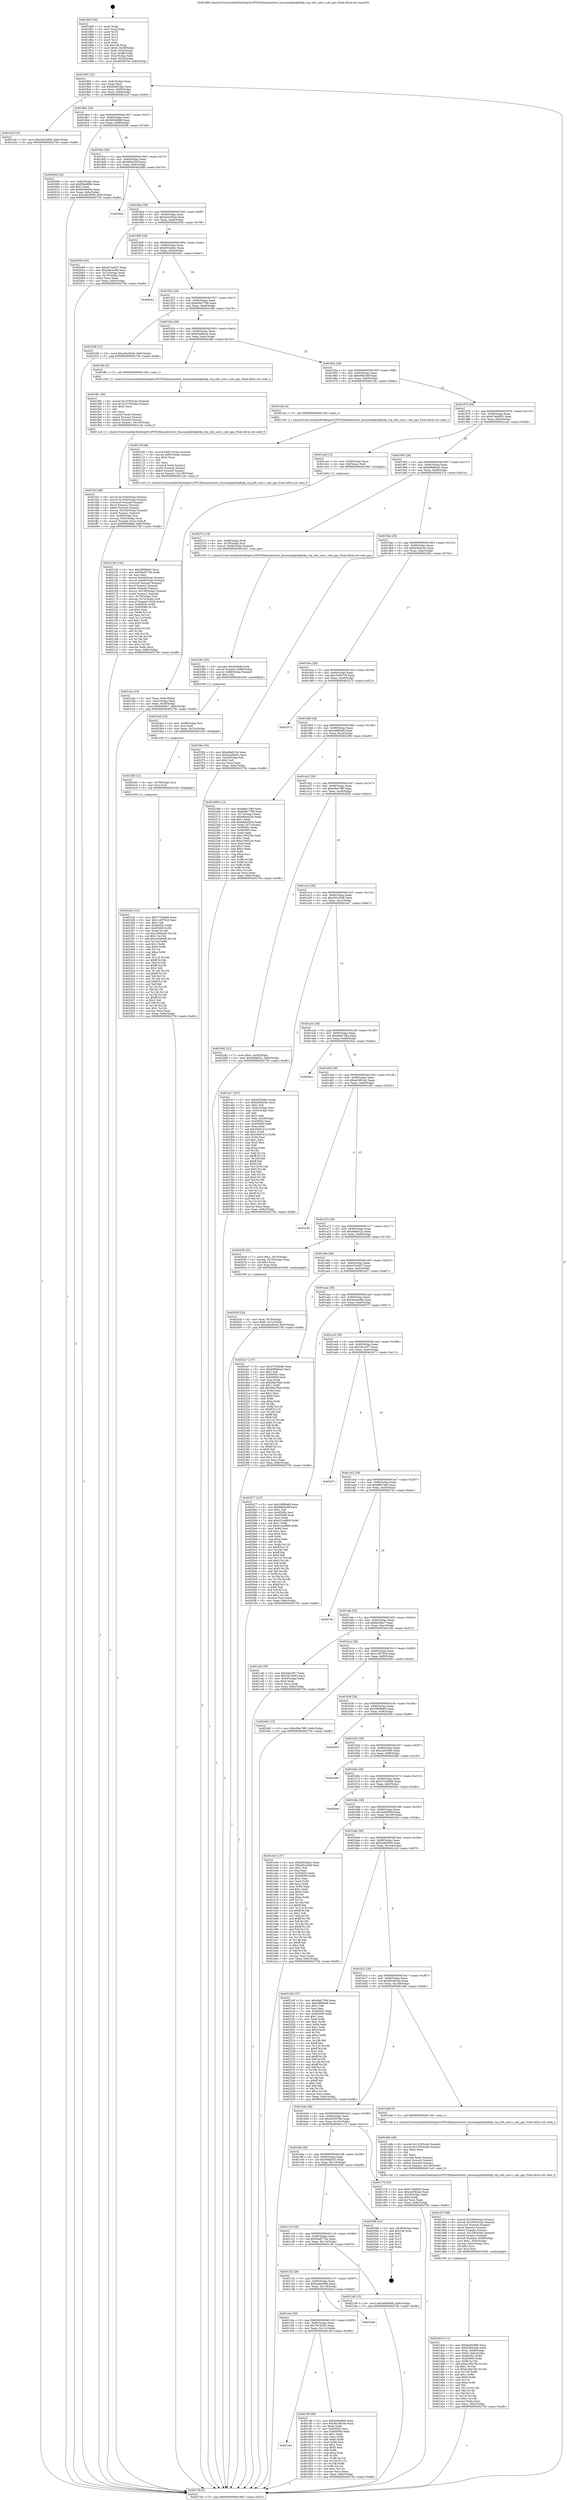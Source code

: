 digraph "0x401860" {
  label = "0x401860 (/mnt/c/Users/mathe/Desktop/tcc/POCII/binaries/extr_linuxsamplesbpfxdp_rxq_info_user.c_calc_pps_Final-ollvm.out::main(0))"
  labelloc = "t"
  node[shape=record]

  Entry [label="",width=0.3,height=0.3,shape=circle,fillcolor=black,style=filled]
  "0x401892" [label="{
     0x401892 [32]\l
     | [instrs]\l
     &nbsp;&nbsp;0x401892 \<+6\>: mov -0x8c(%rbp),%eax\l
     &nbsp;&nbsp;0x401898 \<+2\>: mov %eax,%ecx\l
     &nbsp;&nbsp;0x40189a \<+6\>: sub $0x83d0c3de,%ecx\l
     &nbsp;&nbsp;0x4018a0 \<+6\>: mov %eax,-0x90(%rbp)\l
     &nbsp;&nbsp;0x4018a6 \<+6\>: mov %ecx,-0x94(%rbp)\l
     &nbsp;&nbsp;0x4018ac \<+6\>: je 0000000000401e2f \<main+0x5cf\>\l
  }"]
  "0x401e2f" [label="{
     0x401e2f [15]\l
     | [instrs]\l
     &nbsp;&nbsp;0x401e2f \<+10\>: movl $0x3a63095f,-0x8c(%rbp)\l
     &nbsp;&nbsp;0x401e39 \<+5\>: jmp 000000000040275b \<main+0xefb\>\l
  }"]
  "0x4018b2" [label="{
     0x4018b2 [28]\l
     | [instrs]\l
     &nbsp;&nbsp;0x4018b2 \<+5\>: jmp 00000000004018b7 \<main+0x57\>\l
     &nbsp;&nbsp;0x4018b7 \<+6\>: mov -0x90(%rbp),%eax\l
     &nbsp;&nbsp;0x4018bd \<+5\>: sub $0x965b9fd9,%eax\l
     &nbsp;&nbsp;0x4018c2 \<+6\>: mov %eax,-0x98(%rbp)\l
     &nbsp;&nbsp;0x4018c8 \<+6\>: je 0000000000402006 \<main+0x7a6\>\l
  }"]
  Exit [label="",width=0.3,height=0.3,shape=circle,fillcolor=black,style=filled,peripheries=2]
  "0x402006" [label="{
     0x402006 [34]\l
     | [instrs]\l
     &nbsp;&nbsp;0x402006 \<+3\>: mov -0x6c(%rbp),%eax\l
     &nbsp;&nbsp;0x402009 \<+5\>: sub $0xf20e909e,%eax\l
     &nbsp;&nbsp;0x40200e \<+3\>: add $0x1,%eax\l
     &nbsp;&nbsp;0x402011 \<+5\>: add $0xf20e909e,%eax\l
     &nbsp;&nbsp;0x402016 \<+3\>: mov %eax,-0x6c(%rbp)\l
     &nbsp;&nbsp;0x402019 \<+10\>: movl $0x3a63095f,-0x8c(%rbp)\l
     &nbsp;&nbsp;0x402023 \<+5\>: jmp 000000000040275b \<main+0xefb\>\l
  }"]
  "0x4018ce" [label="{
     0x4018ce [28]\l
     | [instrs]\l
     &nbsp;&nbsp;0x4018ce \<+5\>: jmp 00000000004018d3 \<main+0x73\>\l
     &nbsp;&nbsp;0x4018d3 \<+6\>: mov -0x90(%rbp),%eax\l
     &nbsp;&nbsp;0x4018d9 \<+5\>: sub $0x982e53cf,%eax\l
     &nbsp;&nbsp;0x4018de \<+6\>: mov %eax,-0x9c(%rbp)\l
     &nbsp;&nbsp;0x4018e4 \<+6\>: je 00000000004024db \<main+0xc7b\>\l
  }"]
  "0x4023cb" [label="{
     0x4023cb [151]\l
     | [instrs]\l
     &nbsp;&nbsp;0x4023cb \<+5\>: mov $0x373349d8,%eax\l
     &nbsp;&nbsp;0x4023d0 \<+5\>: mov $0x1c40792d,%ecx\l
     &nbsp;&nbsp;0x4023d5 \<+2\>: mov $0x1,%dl\l
     &nbsp;&nbsp;0x4023d7 \<+8\>: mov 0x40505c,%r8d\l
     &nbsp;&nbsp;0x4023df \<+8\>: mov 0x405060,%r9d\l
     &nbsp;&nbsp;0x4023e7 \<+3\>: mov %r8d,%r10d\l
     &nbsp;&nbsp;0x4023ea \<+7\>: sub $0xc500bef5,%r10d\l
     &nbsp;&nbsp;0x4023f1 \<+4\>: sub $0x1,%r10d\l
     &nbsp;&nbsp;0x4023f5 \<+7\>: add $0xc500bef5,%r10d\l
     &nbsp;&nbsp;0x4023fc \<+4\>: imul %r10d,%r8d\l
     &nbsp;&nbsp;0x402400 \<+4\>: and $0x1,%r8d\l
     &nbsp;&nbsp;0x402404 \<+4\>: cmp $0x0,%r8d\l
     &nbsp;&nbsp;0x402408 \<+4\>: sete %r11b\l
     &nbsp;&nbsp;0x40240c \<+4\>: cmp $0xa,%r9d\l
     &nbsp;&nbsp;0x402410 \<+3\>: setl %bl\l
     &nbsp;&nbsp;0x402413 \<+3\>: mov %r11b,%r14b\l
     &nbsp;&nbsp;0x402416 \<+4\>: xor $0xff,%r14b\l
     &nbsp;&nbsp;0x40241a \<+3\>: mov %bl,%r15b\l
     &nbsp;&nbsp;0x40241d \<+4\>: xor $0xff,%r15b\l
     &nbsp;&nbsp;0x402421 \<+3\>: xor $0x1,%dl\l
     &nbsp;&nbsp;0x402424 \<+3\>: mov %r14b,%r12b\l
     &nbsp;&nbsp;0x402427 \<+4\>: and $0xff,%r12b\l
     &nbsp;&nbsp;0x40242b \<+3\>: and %dl,%r11b\l
     &nbsp;&nbsp;0x40242e \<+3\>: mov %r15b,%r13b\l
     &nbsp;&nbsp;0x402431 \<+4\>: and $0xff,%r13b\l
     &nbsp;&nbsp;0x402435 \<+2\>: and %dl,%bl\l
     &nbsp;&nbsp;0x402437 \<+3\>: or %r11b,%r12b\l
     &nbsp;&nbsp;0x40243a \<+3\>: or %bl,%r13b\l
     &nbsp;&nbsp;0x40243d \<+3\>: xor %r13b,%r12b\l
     &nbsp;&nbsp;0x402440 \<+3\>: or %r15b,%r14b\l
     &nbsp;&nbsp;0x402443 \<+4\>: xor $0xff,%r14b\l
     &nbsp;&nbsp;0x402447 \<+3\>: or $0x1,%dl\l
     &nbsp;&nbsp;0x40244a \<+3\>: and %dl,%r14b\l
     &nbsp;&nbsp;0x40244d \<+3\>: or %r14b,%r12b\l
     &nbsp;&nbsp;0x402450 \<+4\>: test $0x1,%r12b\l
     &nbsp;&nbsp;0x402454 \<+3\>: cmovne %ecx,%eax\l
     &nbsp;&nbsp;0x402457 \<+6\>: mov %eax,-0x8c(%rbp)\l
     &nbsp;&nbsp;0x40245d \<+5\>: jmp 000000000040275b \<main+0xefb\>\l
  }"]
  "0x4024db" [label="{
     0x4024db\l
  }", style=dashed]
  "0x4018ea" [label="{
     0x4018ea [28]\l
     | [instrs]\l
     &nbsp;&nbsp;0x4018ea \<+5\>: jmp 00000000004018ef \<main+0x8f\>\l
     &nbsp;&nbsp;0x4018ef \<+6\>: mov -0x90(%rbp),%eax\l
     &nbsp;&nbsp;0x4018f5 \<+5\>: sub $0xab5c604d,%eax\l
     &nbsp;&nbsp;0x4018fa \<+6\>: mov %eax,-0xa0(%rbp)\l
     &nbsp;&nbsp;0x401900 \<+6\>: je 0000000000402059 \<main+0x7f9\>\l
  }"]
  "0x4023bf" [label="{
     0x4023bf [12]\l
     | [instrs]\l
     &nbsp;&nbsp;0x4023bf \<+4\>: mov -0x78(%rbp),%rsi\l
     &nbsp;&nbsp;0x4023c3 \<+3\>: mov %rsi,%rdi\l
     &nbsp;&nbsp;0x4023c6 \<+5\>: call 0000000000401030 \<free@plt\>\l
     | [calls]\l
     &nbsp;&nbsp;0x401030 \{1\} (unknown)\l
  }"]
  "0x402059" [label="{
     0x402059 [30]\l
     | [instrs]\l
     &nbsp;&nbsp;0x402059 \<+5\>: mov $0xed7ee627,%eax\l
     &nbsp;&nbsp;0x40205e \<+5\>: mov $0xeebc4c8b,%ecx\l
     &nbsp;&nbsp;0x402063 \<+3\>: mov -0x7c(%rbp),%edx\l
     &nbsp;&nbsp;0x402066 \<+3\>: cmp -0x70(%rbp),%edx\l
     &nbsp;&nbsp;0x402069 \<+3\>: cmovl %ecx,%eax\l
     &nbsp;&nbsp;0x40206c \<+6\>: mov %eax,-0x8c(%rbp)\l
     &nbsp;&nbsp;0x402072 \<+5\>: jmp 000000000040275b \<main+0xefb\>\l
  }"]
  "0x401906" [label="{
     0x401906 [28]\l
     | [instrs]\l
     &nbsp;&nbsp;0x401906 \<+5\>: jmp 000000000040190b \<main+0xab\>\l
     &nbsp;&nbsp;0x40190b \<+6\>: mov -0x90(%rbp),%eax\l
     &nbsp;&nbsp;0x401911 \<+5\>: sub $0xb053a8cc,%eax\l
     &nbsp;&nbsp;0x401916 \<+6\>: mov %eax,-0xa4(%rbp)\l
     &nbsp;&nbsp;0x40191c \<+6\>: je 0000000000402641 \<main+0xde1\>\l
  }"]
  "0x4023ad" [label="{
     0x4023ad [18]\l
     | [instrs]\l
     &nbsp;&nbsp;0x4023ad \<+4\>: mov -0x68(%rbp),%rsi\l
     &nbsp;&nbsp;0x4023b1 \<+3\>: mov %rsi,%rdi\l
     &nbsp;&nbsp;0x4023b4 \<+6\>: mov %eax,-0x13c(%rbp)\l
     &nbsp;&nbsp;0x4023ba \<+5\>: call 0000000000401030 \<free@plt\>\l
     | [calls]\l
     &nbsp;&nbsp;0x401030 \{1\} (unknown)\l
  }"]
  "0x402641" [label="{
     0x402641\l
  }", style=dashed]
  "0x401922" [label="{
     0x401922 [28]\l
     | [instrs]\l
     &nbsp;&nbsp;0x401922 \<+5\>: jmp 0000000000401927 \<main+0xc7\>\l
     &nbsp;&nbsp;0x401927 \<+6\>: mov -0x90(%rbp),%eax\l
     &nbsp;&nbsp;0x40192d \<+5\>: sub $0xb09e7789,%eax\l
     &nbsp;&nbsp;0x401932 \<+6\>: mov %eax,-0xa8(%rbp)\l
     &nbsp;&nbsp;0x401938 \<+6\>: je 00000000004022d8 \<main+0xa78\>\l
  }"]
  "0x40238c" [label="{
     0x40238c [33]\l
     | [instrs]\l
     &nbsp;&nbsp;0x40238c \<+10\>: movabs $0x4030d6,%rdi\l
     &nbsp;&nbsp;0x402396 \<+8\>: movsd %xmm0,-0x88(%rbp)\l
     &nbsp;&nbsp;0x40239e \<+8\>: movsd -0x88(%rbp),%xmm0\l
     &nbsp;&nbsp;0x4023a6 \<+2\>: mov $0x1,%al\l
     &nbsp;&nbsp;0x4023a8 \<+5\>: call 0000000000401040 \<printf@plt\>\l
     | [calls]\l
     &nbsp;&nbsp;0x401040 \{1\} (unknown)\l
  }"]
  "0x4022d8" [label="{
     0x4022d8 [15]\l
     | [instrs]\l
     &nbsp;&nbsp;0x4022d8 \<+10\>: movl $0xab5c604d,-0x8c(%rbp)\l
     &nbsp;&nbsp;0x4022e2 \<+5\>: jmp 000000000040275b \<main+0xefb\>\l
  }"]
  "0x40193e" [label="{
     0x40193e [28]\l
     | [instrs]\l
     &nbsp;&nbsp;0x40193e \<+5\>: jmp 0000000000401943 \<main+0xe3\>\l
     &nbsp;&nbsp;0x401943 \<+6\>: mov -0x90(%rbp),%eax\l
     &nbsp;&nbsp;0x401949 \<+5\>: sub $0xb5a86a2e,%eax\l
     &nbsp;&nbsp;0x40194e \<+6\>: mov %eax,-0xac(%rbp)\l
     &nbsp;&nbsp;0x401954 \<+6\>: je 0000000000401f8c \<main+0x72c\>\l
  }"]
  "0x402140" [label="{
     0x402140 [144]\l
     | [instrs]\l
     &nbsp;&nbsp;0x402140 \<+5\>: mov $0x2888fe60,%ecx\l
     &nbsp;&nbsp;0x402145 \<+5\>: mov $0x5ba9770a,%edx\l
     &nbsp;&nbsp;0x40214a \<+2\>: xor %esi,%esi\l
     &nbsp;&nbsp;0x40214c \<+8\>: movsd 0xeb4(%rip),%xmm1\l
     &nbsp;&nbsp;0x402154 \<+8\>: movsd 0xeb4(%rip),%xmm2\l
     &nbsp;&nbsp;0x40215c \<+4\>: cvtss2sd %xmm0,%xmm0\l
     &nbsp;&nbsp;0x402160 \<+4\>: divsd %xmm2,%xmm0\l
     &nbsp;&nbsp;0x402164 \<+4\>: addsd %xmm0,%xmm1\l
     &nbsp;&nbsp;0x402168 \<+8\>: movsd -0x138(%rbp),%xmm0\l
     &nbsp;&nbsp;0x402170 \<+4\>: mulsd %xmm1,%xmm0\l
     &nbsp;&nbsp;0x402174 \<+4\>: mov -0x78(%rbp),%rdi\l
     &nbsp;&nbsp;0x402178 \<+4\>: movslq -0x7c(%rbp),%r8\l
     &nbsp;&nbsp;0x40217c \<+6\>: movsd %xmm0,(%rdi,%r8,8)\l
     &nbsp;&nbsp;0x402182 \<+8\>: mov 0x40505c,%r9d\l
     &nbsp;&nbsp;0x40218a \<+8\>: mov 0x405060,%r10d\l
     &nbsp;&nbsp;0x402192 \<+3\>: sub $0x1,%esi\l
     &nbsp;&nbsp;0x402195 \<+3\>: mov %r9d,%r11d\l
     &nbsp;&nbsp;0x402198 \<+3\>: add %esi,%r11d\l
     &nbsp;&nbsp;0x40219b \<+4\>: imul %r11d,%r9d\l
     &nbsp;&nbsp;0x40219f \<+4\>: and $0x1,%r9d\l
     &nbsp;&nbsp;0x4021a3 \<+4\>: cmp $0x0,%r9d\l
     &nbsp;&nbsp;0x4021a7 \<+3\>: sete %bl\l
     &nbsp;&nbsp;0x4021aa \<+4\>: cmp $0xa,%r10d\l
     &nbsp;&nbsp;0x4021ae \<+4\>: setl %r14b\l
     &nbsp;&nbsp;0x4021b2 \<+3\>: mov %bl,%r15b\l
     &nbsp;&nbsp;0x4021b5 \<+3\>: and %r14b,%r15b\l
     &nbsp;&nbsp;0x4021b8 \<+3\>: xor %r14b,%bl\l
     &nbsp;&nbsp;0x4021bb \<+3\>: or %bl,%r15b\l
     &nbsp;&nbsp;0x4021be \<+4\>: test $0x1,%r15b\l
     &nbsp;&nbsp;0x4021c2 \<+3\>: cmovne %edx,%ecx\l
     &nbsp;&nbsp;0x4021c5 \<+6\>: mov %ecx,-0x8c(%rbp)\l
     &nbsp;&nbsp;0x4021cb \<+5\>: jmp 000000000040275b \<main+0xefb\>\l
  }"]
  "0x401f8c" [label="{
     0x401f8c [5]\l
     | [instrs]\l
     &nbsp;&nbsp;0x401f8c \<+5\>: call 0000000000401160 \<next_i\>\l
     | [calls]\l
     &nbsp;&nbsp;0x401160 \{1\} (/mnt/c/Users/mathe/Desktop/tcc/POCII/binaries/extr_linuxsamplesbpfxdp_rxq_info_user.c_calc_pps_Final-ollvm.out::next_i)\l
  }"]
  "0x40195a" [label="{
     0x40195a [28]\l
     | [instrs]\l
     &nbsp;&nbsp;0x40195a \<+5\>: jmp 000000000040195f \<main+0xff\>\l
     &nbsp;&nbsp;0x40195f \<+6\>: mov -0x90(%rbp),%eax\l
     &nbsp;&nbsp;0x401965 \<+5\>: sub $0xb6fb3c8f,%eax\l
     &nbsp;&nbsp;0x40196a \<+6\>: mov %eax,-0xb0(%rbp)\l
     &nbsp;&nbsp;0x401970 \<+6\>: je 000000000040210a \<main+0x8aa\>\l
  }"]
  "0x40210f" [label="{
     0x40210f [49]\l
     | [instrs]\l
     &nbsp;&nbsp;0x40210f \<+8\>: movsd 0xf01(%rip),%xmm0\l
     &nbsp;&nbsp;0x402117 \<+8\>: movsd 0xf01(%rip),%xmm1\l
     &nbsp;&nbsp;0x40211f \<+5\>: mov $0x2,%ecx\l
     &nbsp;&nbsp;0x402124 \<+1\>: cltd\l
     &nbsp;&nbsp;0x402125 \<+2\>: idiv %ecx\l
     &nbsp;&nbsp;0x402127 \<+4\>: cvtsi2sd %edx,%xmm2\l
     &nbsp;&nbsp;0x40212b \<+4\>: mulsd %xmm2,%xmm1\l
     &nbsp;&nbsp;0x40212f \<+4\>: addsd %xmm0,%xmm1\l
     &nbsp;&nbsp;0x402133 \<+8\>: movsd %xmm1,-0x138(%rbp)\l
     &nbsp;&nbsp;0x40213b \<+5\>: call 00000000004011a0 \<next_f\>\l
     | [calls]\l
     &nbsp;&nbsp;0x4011a0 \{1\} (/mnt/c/Users/mathe/Desktop/tcc/POCII/binaries/extr_linuxsamplesbpfxdp_rxq_info_user.c_calc_pps_Final-ollvm.out::next_f)\l
  }"]
  "0x40210a" [label="{
     0x40210a [5]\l
     | [instrs]\l
     &nbsp;&nbsp;0x40210a \<+5\>: call 0000000000401160 \<next_i\>\l
     | [calls]\l
     &nbsp;&nbsp;0x401160 \{1\} (/mnt/c/Users/mathe/Desktop/tcc/POCII/binaries/extr_linuxsamplesbpfxdp_rxq_info_user.c_calc_pps_Final-ollvm.out::next_i)\l
  }"]
  "0x401976" [label="{
     0x401976 [28]\l
     | [instrs]\l
     &nbsp;&nbsp;0x401976 \<+5\>: jmp 000000000040197b \<main+0x11b\>\l
     &nbsp;&nbsp;0x40197b \<+6\>: mov -0x90(%rbp),%eax\l
     &nbsp;&nbsp;0x401981 \<+5\>: sub $0xb74dd003,%eax\l
     &nbsp;&nbsp;0x401986 \<+6\>: mov %eax,-0xb4(%rbp)\l
     &nbsp;&nbsp;0x40198c \<+6\>: je 0000000000401cad \<main+0x44d\>\l
  }"]
  "0x40203f" [label="{
     0x40203f [26]\l
     | [instrs]\l
     &nbsp;&nbsp;0x40203f \<+4\>: mov %rax,-0x78(%rbp)\l
     &nbsp;&nbsp;0x402043 \<+7\>: movl $0x0,-0x7c(%rbp)\l
     &nbsp;&nbsp;0x40204a \<+10\>: movl $0xab5c604d,-0x8c(%rbp)\l
     &nbsp;&nbsp;0x402054 \<+5\>: jmp 000000000040275b \<main+0xefb\>\l
  }"]
  "0x401cad" [label="{
     0x401cad [13]\l
     | [instrs]\l
     &nbsp;&nbsp;0x401cad \<+4\>: mov -0x48(%rbp),%rax\l
     &nbsp;&nbsp;0x401cb1 \<+4\>: mov 0x8(%rax),%rdi\l
     &nbsp;&nbsp;0x401cb5 \<+5\>: call 0000000000401060 \<atoi@plt\>\l
     | [calls]\l
     &nbsp;&nbsp;0x401060 \{1\} (unknown)\l
  }"]
  "0x401992" [label="{
     0x401992 [28]\l
     | [instrs]\l
     &nbsp;&nbsp;0x401992 \<+5\>: jmp 0000000000401997 \<main+0x137\>\l
     &nbsp;&nbsp;0x401997 \<+6\>: mov -0x90(%rbp),%eax\l
     &nbsp;&nbsp;0x40199d \<+5\>: sub $0xb90b8ca2,%eax\l
     &nbsp;&nbsp;0x4019a2 \<+6\>: mov %eax,-0xb8(%rbp)\l
     &nbsp;&nbsp;0x4019a8 \<+6\>: je 000000000040237a \<main+0xb1a\>\l
  }"]
  "0x401fc2" [label="{
     0x401fc2 [68]\l
     | [instrs]\l
     &nbsp;&nbsp;0x401fc2 \<+8\>: movsd 0x103e(%rip),%xmm1\l
     &nbsp;&nbsp;0x401fca \<+8\>: movsd 0x103e(%rip),%xmm2\l
     &nbsp;&nbsp;0x401fd2 \<+4\>: cvtss2sd %xmm0,%xmm0\l
     &nbsp;&nbsp;0x401fd6 \<+4\>: divsd %xmm2,%xmm0\l
     &nbsp;&nbsp;0x401fda \<+4\>: addsd %xmm0,%xmm1\l
     &nbsp;&nbsp;0x401fde \<+8\>: movsd -0x130(%rbp),%xmm0\l
     &nbsp;&nbsp;0x401fe6 \<+4\>: mulsd %xmm1,%xmm0\l
     &nbsp;&nbsp;0x401fea \<+4\>: mov -0x68(%rbp),%rsi\l
     &nbsp;&nbsp;0x401fee \<+4\>: movslq -0x6c(%rbp),%rdi\l
     &nbsp;&nbsp;0x401ff2 \<+5\>: movsd %xmm0,(%rsi,%rdi,8)\l
     &nbsp;&nbsp;0x401ff7 \<+10\>: movl $0x965b9fd9,-0x8c(%rbp)\l
     &nbsp;&nbsp;0x402001 \<+5\>: jmp 000000000040275b \<main+0xefb\>\l
  }"]
  "0x40237a" [label="{
     0x40237a [18]\l
     | [instrs]\l
     &nbsp;&nbsp;0x40237a \<+4\>: mov -0x68(%rbp),%rdi\l
     &nbsp;&nbsp;0x40237e \<+4\>: mov -0x78(%rbp),%rsi\l
     &nbsp;&nbsp;0x402382 \<+5\>: movsd -0x58(%rbp),%xmm0\l
     &nbsp;&nbsp;0x402387 \<+5\>: call 00000000004013c0 \<calc_pps\>\l
     | [calls]\l
     &nbsp;&nbsp;0x4013c0 \{1\} (/mnt/c/Users/mathe/Desktop/tcc/POCII/binaries/extr_linuxsamplesbpfxdp_rxq_info_user.c_calc_pps_Final-ollvm.out::calc_pps)\l
  }"]
  "0x4019ae" [label="{
     0x4019ae [28]\l
     | [instrs]\l
     &nbsp;&nbsp;0x4019ae \<+5\>: jmp 00000000004019b3 \<main+0x153\>\l
     &nbsp;&nbsp;0x4019b3 \<+6\>: mov -0x90(%rbp),%eax\l
     &nbsp;&nbsp;0x4019b9 \<+5\>: sub $0xbc9ed16c,%eax\l
     &nbsp;&nbsp;0x4019be \<+6\>: mov %eax,-0xbc(%rbp)\l
     &nbsp;&nbsp;0x4019c4 \<+6\>: je 0000000000401f6e \<main+0x70e\>\l
  }"]
  "0x401f91" [label="{
     0x401f91 [49]\l
     | [instrs]\l
     &nbsp;&nbsp;0x401f91 \<+8\>: movsd 0x107f(%rip),%xmm0\l
     &nbsp;&nbsp;0x401f99 \<+8\>: movsd 0x107f(%rip),%xmm1\l
     &nbsp;&nbsp;0x401fa1 \<+5\>: mov $0x2,%ecx\l
     &nbsp;&nbsp;0x401fa6 \<+1\>: cltd\l
     &nbsp;&nbsp;0x401fa7 \<+2\>: idiv %ecx\l
     &nbsp;&nbsp;0x401fa9 \<+4\>: cvtsi2sd %edx,%xmm2\l
     &nbsp;&nbsp;0x401fad \<+4\>: mulsd %xmm2,%xmm1\l
     &nbsp;&nbsp;0x401fb1 \<+4\>: addsd %xmm0,%xmm1\l
     &nbsp;&nbsp;0x401fb5 \<+8\>: movsd %xmm1,-0x130(%rbp)\l
     &nbsp;&nbsp;0x401fbd \<+5\>: call 00000000004011a0 \<next_f\>\l
     | [calls]\l
     &nbsp;&nbsp;0x4011a0 \{1\} (/mnt/c/Users/mathe/Desktop/tcc/POCII/binaries/extr_linuxsamplesbpfxdp_rxq_info_user.c_calc_pps_Final-ollvm.out::next_f)\l
  }"]
  "0x401f6e" [label="{
     0x401f6e [30]\l
     | [instrs]\l
     &nbsp;&nbsp;0x401f6e \<+5\>: mov $0xebfa612a,%eax\l
     &nbsp;&nbsp;0x401f73 \<+5\>: mov $0xb5a86a2e,%ecx\l
     &nbsp;&nbsp;0x401f78 \<+3\>: mov -0x29(%rbp),%dl\l
     &nbsp;&nbsp;0x401f7b \<+3\>: test $0x1,%dl\l
     &nbsp;&nbsp;0x401f7e \<+3\>: cmovne %ecx,%eax\l
     &nbsp;&nbsp;0x401f81 \<+6\>: mov %eax,-0x8c(%rbp)\l
     &nbsp;&nbsp;0x401f87 \<+5\>: jmp 000000000040275b \<main+0xefb\>\l
  }"]
  "0x4019ca" [label="{
     0x4019ca [28]\l
     | [instrs]\l
     &nbsp;&nbsp;0x4019ca \<+5\>: jmp 00000000004019cf \<main+0x16f\>\l
     &nbsp;&nbsp;0x4019cf \<+6\>: mov -0x90(%rbp),%eax\l
     &nbsp;&nbsp;0x4019d5 \<+5\>: sub $0xc5e94739,%eax\l
     &nbsp;&nbsp;0x4019da \<+6\>: mov %eax,-0xc0(%rbp)\l
     &nbsp;&nbsp;0x4019e0 \<+6\>: je 0000000000402573 \<main+0xd13\>\l
  }"]
  "0x401dc0" [label="{
     0x401dc0 [111]\l
     | [instrs]\l
     &nbsp;&nbsp;0x401dc0 \<+5\>: mov $0x6ad0e866,%ecx\l
     &nbsp;&nbsp;0x401dc5 \<+5\>: mov $0x83d0c3de,%edx\l
     &nbsp;&nbsp;0x401dca \<+4\>: mov %rax,-0x68(%rbp)\l
     &nbsp;&nbsp;0x401dce \<+7\>: movl $0x0,-0x6c(%rbp)\l
     &nbsp;&nbsp;0x401dd5 \<+8\>: mov 0x40505c,%r8d\l
     &nbsp;&nbsp;0x401ddd \<+8\>: mov 0x405060,%r9d\l
     &nbsp;&nbsp;0x401de5 \<+3\>: mov %r8d,%r10d\l
     &nbsp;&nbsp;0x401de8 \<+7\>: add $0xbc38a70b,%r10d\l
     &nbsp;&nbsp;0x401def \<+4\>: sub $0x1,%r10d\l
     &nbsp;&nbsp;0x401df3 \<+7\>: sub $0xbc38a70b,%r10d\l
     &nbsp;&nbsp;0x401dfa \<+4\>: imul %r10d,%r8d\l
     &nbsp;&nbsp;0x401dfe \<+4\>: and $0x1,%r8d\l
     &nbsp;&nbsp;0x401e02 \<+4\>: cmp $0x0,%r8d\l
     &nbsp;&nbsp;0x401e06 \<+4\>: sete %r11b\l
     &nbsp;&nbsp;0x401e0a \<+4\>: cmp $0xa,%r9d\l
     &nbsp;&nbsp;0x401e0e \<+3\>: setl %bl\l
     &nbsp;&nbsp;0x401e11 \<+3\>: mov %r11b,%r14b\l
     &nbsp;&nbsp;0x401e14 \<+3\>: and %bl,%r14b\l
     &nbsp;&nbsp;0x401e17 \<+3\>: xor %bl,%r11b\l
     &nbsp;&nbsp;0x401e1a \<+3\>: or %r11b,%r14b\l
     &nbsp;&nbsp;0x401e1d \<+4\>: test $0x1,%r14b\l
     &nbsp;&nbsp;0x401e21 \<+3\>: cmovne %edx,%ecx\l
     &nbsp;&nbsp;0x401e24 \<+6\>: mov %ecx,-0x8c(%rbp)\l
     &nbsp;&nbsp;0x401e2a \<+5\>: jmp 000000000040275b \<main+0xefb\>\l
  }"]
  "0x402573" [label="{
     0x402573\l
  }", style=dashed]
  "0x4019e6" [label="{
     0x4019e6 [28]\l
     | [instrs]\l
     &nbsp;&nbsp;0x4019e6 \<+5\>: jmp 00000000004019eb \<main+0x18b\>\l
     &nbsp;&nbsp;0x4019eb \<+6\>: mov -0x90(%rbp),%eax\l
     &nbsp;&nbsp;0x4019f1 \<+5\>: sub $0xc88f94e6,%eax\l
     &nbsp;&nbsp;0x4019f6 \<+6\>: mov %eax,-0xc4(%rbp)\l
     &nbsp;&nbsp;0x4019fc \<+6\>: je 0000000000402268 \<main+0xa08\>\l
  }"]
  "0x401d7c" [label="{
     0x401d7c [68]\l
     | [instrs]\l
     &nbsp;&nbsp;0x401d7c \<+8\>: movsd 0x1284(%rip),%xmm1\l
     &nbsp;&nbsp;0x401d84 \<+8\>: movsd 0x1284(%rip),%xmm2\l
     &nbsp;&nbsp;0x401d8c \<+4\>: cvtss2sd %xmm0,%xmm0\l
     &nbsp;&nbsp;0x401d90 \<+4\>: divsd %xmm2,%xmm0\l
     &nbsp;&nbsp;0x401d94 \<+4\>: addsd %xmm0,%xmm1\l
     &nbsp;&nbsp;0x401d98 \<+8\>: movsd -0x128(%rbp),%xmm0\l
     &nbsp;&nbsp;0x401da0 \<+4\>: mulsd %xmm1,%xmm0\l
     &nbsp;&nbsp;0x401da4 \<+5\>: movsd %xmm0,-0x58(%rbp)\l
     &nbsp;&nbsp;0x401da9 \<+7\>: movl $0x1,-0x5c(%rbp)\l
     &nbsp;&nbsp;0x401db0 \<+4\>: movslq -0x5c(%rbp),%rsi\l
     &nbsp;&nbsp;0x401db4 \<+4\>: shl $0x3,%rsi\l
     &nbsp;&nbsp;0x401db8 \<+3\>: mov %rsi,%rdi\l
     &nbsp;&nbsp;0x401dbb \<+5\>: call 0000000000401050 \<malloc@plt\>\l
     | [calls]\l
     &nbsp;&nbsp;0x401050 \{1\} (unknown)\l
  }"]
  "0x402268" [label="{
     0x402268 [112]\l
     | [instrs]\l
     &nbsp;&nbsp;0x402268 \<+5\>: mov $0xdfab739d,%eax\l
     &nbsp;&nbsp;0x40226d \<+5\>: mov $0xb09e7789,%ecx\l
     &nbsp;&nbsp;0x402272 \<+3\>: mov -0x7c(%rbp),%edx\l
     &nbsp;&nbsp;0x402275 \<+6\>: sub $0xb84ed2b4,%edx\l
     &nbsp;&nbsp;0x40227b \<+3\>: add $0x1,%edx\l
     &nbsp;&nbsp;0x40227e \<+6\>: add $0xb84ed2b4,%edx\l
     &nbsp;&nbsp;0x402284 \<+3\>: mov %edx,-0x7c(%rbp)\l
     &nbsp;&nbsp;0x402287 \<+7\>: mov 0x40505c,%edx\l
     &nbsp;&nbsp;0x40228e \<+7\>: mov 0x405060,%esi\l
     &nbsp;&nbsp;0x402295 \<+2\>: mov %edx,%edi\l
     &nbsp;&nbsp;0x402297 \<+6\>: sub $0xc158523e,%edi\l
     &nbsp;&nbsp;0x40229d \<+3\>: sub $0x1,%edi\l
     &nbsp;&nbsp;0x4022a0 \<+6\>: add $0xc158523e,%edi\l
     &nbsp;&nbsp;0x4022a6 \<+3\>: imul %edi,%edx\l
     &nbsp;&nbsp;0x4022a9 \<+3\>: and $0x1,%edx\l
     &nbsp;&nbsp;0x4022ac \<+3\>: cmp $0x0,%edx\l
     &nbsp;&nbsp;0x4022af \<+4\>: sete %r8b\l
     &nbsp;&nbsp;0x4022b3 \<+3\>: cmp $0xa,%esi\l
     &nbsp;&nbsp;0x4022b6 \<+4\>: setl %r9b\l
     &nbsp;&nbsp;0x4022ba \<+3\>: mov %r8b,%r10b\l
     &nbsp;&nbsp;0x4022bd \<+3\>: and %r9b,%r10b\l
     &nbsp;&nbsp;0x4022c0 \<+3\>: xor %r9b,%r8b\l
     &nbsp;&nbsp;0x4022c3 \<+3\>: or %r8b,%r10b\l
     &nbsp;&nbsp;0x4022c6 \<+4\>: test $0x1,%r10b\l
     &nbsp;&nbsp;0x4022ca \<+3\>: cmovne %ecx,%eax\l
     &nbsp;&nbsp;0x4022cd \<+6\>: mov %eax,-0x8c(%rbp)\l
     &nbsp;&nbsp;0x4022d3 \<+5\>: jmp 000000000040275b \<main+0xefb\>\l
  }"]
  "0x401a02" [label="{
     0x401a02 [28]\l
     | [instrs]\l
     &nbsp;&nbsp;0x401a02 \<+5\>: jmp 0000000000401a07 \<main+0x1a7\>\l
     &nbsp;&nbsp;0x401a07 \<+6\>: mov -0x90(%rbp),%eax\l
     &nbsp;&nbsp;0x401a0d \<+5\>: sub $0xc9be79f0,%eax\l
     &nbsp;&nbsp;0x401a12 \<+6\>: mov %eax,-0xc8(%rbp)\l
     &nbsp;&nbsp;0x401a18 \<+6\>: je 0000000000402582 \<main+0xd22\>\l
  }"]
  "0x401d4b" [label="{
     0x401d4b [49]\l
     | [instrs]\l
     &nbsp;&nbsp;0x401d4b \<+8\>: movsd 0x12c5(%rip),%xmm0\l
     &nbsp;&nbsp;0x401d53 \<+8\>: movsd 0x12c5(%rip),%xmm1\l
     &nbsp;&nbsp;0x401d5b \<+5\>: mov $0x2,%ecx\l
     &nbsp;&nbsp;0x401d60 \<+1\>: cltd\l
     &nbsp;&nbsp;0x401d61 \<+2\>: idiv %ecx\l
     &nbsp;&nbsp;0x401d63 \<+4\>: cvtsi2sd %edx,%xmm2\l
     &nbsp;&nbsp;0x401d67 \<+4\>: mulsd %xmm2,%xmm1\l
     &nbsp;&nbsp;0x401d6b \<+4\>: addsd %xmm0,%xmm1\l
     &nbsp;&nbsp;0x401d6f \<+8\>: movsd %xmm1,-0x128(%rbp)\l
     &nbsp;&nbsp;0x401d77 \<+5\>: call 00000000004011a0 \<next_f\>\l
     | [calls]\l
     &nbsp;&nbsp;0x4011a0 \{1\} (/mnt/c/Users/mathe/Desktop/tcc/POCII/binaries/extr_linuxsamplesbpfxdp_rxq_info_user.c_calc_pps_Final-ollvm.out::next_f)\l
  }"]
  "0x402582" [label="{
     0x402582 [22]\l
     | [instrs]\l
     &nbsp;&nbsp;0x402582 \<+7\>: movl $0x0,-0x38(%rbp)\l
     &nbsp;&nbsp;0x402589 \<+10\>: movl $0x56faf331,-0x8c(%rbp)\l
     &nbsp;&nbsp;0x402593 \<+5\>: jmp 000000000040275b \<main+0xefb\>\l
  }"]
  "0x401a1e" [label="{
     0x401a1e [28]\l
     | [instrs]\l
     &nbsp;&nbsp;0x401a1e \<+5\>: jmp 0000000000401a23 \<main+0x1c3\>\l
     &nbsp;&nbsp;0x401a23 \<+6\>: mov -0x90(%rbp),%eax\l
     &nbsp;&nbsp;0x401a29 \<+5\>: sub $0xd3f1e5d8,%eax\l
     &nbsp;&nbsp;0x401a2e \<+6\>: mov %eax,-0xcc(%rbp)\l
     &nbsp;&nbsp;0x401a34 \<+6\>: je 0000000000401ec7 \<main+0x667\>\l
  }"]
  "0x401c6a" [label="{
     0x401c6a\l
  }", style=dashed]
  "0x401ec7" [label="{
     0x401ec7 [167]\l
     | [instrs]\l
     &nbsp;&nbsp;0x401ec7 \<+5\>: mov $0xb053a8cc,%eax\l
     &nbsp;&nbsp;0x401ecc \<+5\>: mov $0xbc9ed16c,%ecx\l
     &nbsp;&nbsp;0x401ed1 \<+2\>: mov $0x1,%dl\l
     &nbsp;&nbsp;0x401ed3 \<+3\>: mov -0x6c(%rbp),%esi\l
     &nbsp;&nbsp;0x401ed6 \<+3\>: cmp -0x5c(%rbp),%esi\l
     &nbsp;&nbsp;0x401ed9 \<+4\>: setl %dil\l
     &nbsp;&nbsp;0x401edd \<+4\>: and $0x1,%dil\l
     &nbsp;&nbsp;0x401ee1 \<+4\>: mov %dil,-0x29(%rbp)\l
     &nbsp;&nbsp;0x401ee5 \<+7\>: mov 0x40505c,%esi\l
     &nbsp;&nbsp;0x401eec \<+8\>: mov 0x405060,%r8d\l
     &nbsp;&nbsp;0x401ef4 \<+3\>: mov %esi,%r9d\l
     &nbsp;&nbsp;0x401ef7 \<+7\>: sub $0x55e91b12,%r9d\l
     &nbsp;&nbsp;0x401efe \<+4\>: sub $0x1,%r9d\l
     &nbsp;&nbsp;0x401f02 \<+7\>: add $0x55e91b12,%r9d\l
     &nbsp;&nbsp;0x401f09 \<+4\>: imul %r9d,%esi\l
     &nbsp;&nbsp;0x401f0d \<+3\>: and $0x1,%esi\l
     &nbsp;&nbsp;0x401f10 \<+3\>: cmp $0x0,%esi\l
     &nbsp;&nbsp;0x401f13 \<+4\>: sete %dil\l
     &nbsp;&nbsp;0x401f17 \<+4\>: cmp $0xa,%r8d\l
     &nbsp;&nbsp;0x401f1b \<+4\>: setl %r10b\l
     &nbsp;&nbsp;0x401f1f \<+3\>: mov %dil,%r11b\l
     &nbsp;&nbsp;0x401f22 \<+4\>: xor $0xff,%r11b\l
     &nbsp;&nbsp;0x401f26 \<+3\>: mov %r10b,%bl\l
     &nbsp;&nbsp;0x401f29 \<+3\>: xor $0xff,%bl\l
     &nbsp;&nbsp;0x401f2c \<+3\>: xor $0x0,%dl\l
     &nbsp;&nbsp;0x401f2f \<+3\>: mov %r11b,%r14b\l
     &nbsp;&nbsp;0x401f32 \<+4\>: and $0x0,%r14b\l
     &nbsp;&nbsp;0x401f36 \<+3\>: and %dl,%dil\l
     &nbsp;&nbsp;0x401f39 \<+3\>: mov %bl,%r15b\l
     &nbsp;&nbsp;0x401f3c \<+4\>: and $0x0,%r15b\l
     &nbsp;&nbsp;0x401f40 \<+3\>: and %dl,%r10b\l
     &nbsp;&nbsp;0x401f43 \<+3\>: or %dil,%r14b\l
     &nbsp;&nbsp;0x401f46 \<+3\>: or %r10b,%r15b\l
     &nbsp;&nbsp;0x401f49 \<+3\>: xor %r15b,%r14b\l
     &nbsp;&nbsp;0x401f4c \<+3\>: or %bl,%r11b\l
     &nbsp;&nbsp;0x401f4f \<+4\>: xor $0xff,%r11b\l
     &nbsp;&nbsp;0x401f53 \<+3\>: or $0x0,%dl\l
     &nbsp;&nbsp;0x401f56 \<+3\>: and %dl,%r11b\l
     &nbsp;&nbsp;0x401f59 \<+3\>: or %r11b,%r14b\l
     &nbsp;&nbsp;0x401f5c \<+4\>: test $0x1,%r14b\l
     &nbsp;&nbsp;0x401f60 \<+3\>: cmovne %ecx,%eax\l
     &nbsp;&nbsp;0x401f63 \<+6\>: mov %eax,-0x8c(%rbp)\l
     &nbsp;&nbsp;0x401f69 \<+5\>: jmp 000000000040275b \<main+0xefb\>\l
  }"]
  "0x401a3a" [label="{
     0x401a3a [28]\l
     | [instrs]\l
     &nbsp;&nbsp;0x401a3a \<+5\>: jmp 0000000000401a3f \<main+0x1df\>\l
     &nbsp;&nbsp;0x401a3f \<+6\>: mov -0x90(%rbp),%eax\l
     &nbsp;&nbsp;0x401a45 \<+5\>: sub $0xdfab739d,%eax\l
     &nbsp;&nbsp;0x401a4a \<+6\>: mov %eax,-0xd0(%rbp)\l
     &nbsp;&nbsp;0x401a50 \<+6\>: je 00000000004026ca \<main+0xe6a\>\l
  }"]
  "0x401cf0" [label="{
     0x401cf0 [86]\l
     | [instrs]\l
     &nbsp;&nbsp;0x401cf0 \<+5\>: mov $0x6ad0e866,%eax\l
     &nbsp;&nbsp;0x401cf5 \<+5\>: mov $0x481d616e,%ecx\l
     &nbsp;&nbsp;0x401cfa \<+2\>: xor %edx,%edx\l
     &nbsp;&nbsp;0x401cfc \<+7\>: mov 0x40505c,%esi\l
     &nbsp;&nbsp;0x401d03 \<+7\>: mov 0x405060,%edi\l
     &nbsp;&nbsp;0x401d0a \<+3\>: sub $0x1,%edx\l
     &nbsp;&nbsp;0x401d0d \<+3\>: mov %esi,%r8d\l
     &nbsp;&nbsp;0x401d10 \<+3\>: add %edx,%r8d\l
     &nbsp;&nbsp;0x401d13 \<+4\>: imul %r8d,%esi\l
     &nbsp;&nbsp;0x401d17 \<+3\>: and $0x1,%esi\l
     &nbsp;&nbsp;0x401d1a \<+3\>: cmp $0x0,%esi\l
     &nbsp;&nbsp;0x401d1d \<+4\>: sete %r9b\l
     &nbsp;&nbsp;0x401d21 \<+3\>: cmp $0xa,%edi\l
     &nbsp;&nbsp;0x401d24 \<+4\>: setl %r10b\l
     &nbsp;&nbsp;0x401d28 \<+3\>: mov %r9b,%r11b\l
     &nbsp;&nbsp;0x401d2b \<+3\>: and %r10b,%r11b\l
     &nbsp;&nbsp;0x401d2e \<+3\>: xor %r10b,%r9b\l
     &nbsp;&nbsp;0x401d31 \<+3\>: or %r9b,%r11b\l
     &nbsp;&nbsp;0x401d34 \<+4\>: test $0x1,%r11b\l
     &nbsp;&nbsp;0x401d38 \<+3\>: cmovne %ecx,%eax\l
     &nbsp;&nbsp;0x401d3b \<+6\>: mov %eax,-0x8c(%rbp)\l
     &nbsp;&nbsp;0x401d41 \<+5\>: jmp 000000000040275b \<main+0xefb\>\l
  }"]
  "0x4026ca" [label="{
     0x4026ca\l
  }", style=dashed]
  "0x401a56" [label="{
     0x401a56 [28]\l
     | [instrs]\l
     &nbsp;&nbsp;0x401a56 \<+5\>: jmp 0000000000401a5b \<main+0x1fb\>\l
     &nbsp;&nbsp;0x401a5b \<+6\>: mov -0x90(%rbp),%eax\l
     &nbsp;&nbsp;0x401a61 \<+5\>: sub $0xe430b3a2,%eax\l
     &nbsp;&nbsp;0x401a66 \<+6\>: mov %eax,-0xd4(%rbp)\l
     &nbsp;&nbsp;0x401a6c \<+6\>: je 0000000000401c92 \<main+0x432\>\l
  }"]
  "0x401c4e" [label="{
     0x401c4e [28]\l
     | [instrs]\l
     &nbsp;&nbsp;0x401c4e \<+5\>: jmp 0000000000401c53 \<main+0x3f3\>\l
     &nbsp;&nbsp;0x401c53 \<+6\>: mov -0x90(%rbp),%eax\l
     &nbsp;&nbsp;0x401c59 \<+5\>: sub $0x7fe7b562,%eax\l
     &nbsp;&nbsp;0x401c5e \<+6\>: mov %eax,-0x11c(%rbp)\l
     &nbsp;&nbsp;0x401c64 \<+6\>: je 0000000000401cf0 \<main+0x490\>\l
  }"]
  "0x401c92" [label="{
     0x401c92\l
  }", style=dashed]
  "0x401a72" [label="{
     0x401a72 [28]\l
     | [instrs]\l
     &nbsp;&nbsp;0x401a72 \<+5\>: jmp 0000000000401a77 \<main+0x217\>\l
     &nbsp;&nbsp;0x401a77 \<+6\>: mov -0x90(%rbp),%eax\l
     &nbsp;&nbsp;0x401a7d \<+5\>: sub $0xebfa612a,%eax\l
     &nbsp;&nbsp;0x401a82 \<+6\>: mov %eax,-0xd8(%rbp)\l
     &nbsp;&nbsp;0x401a88 \<+6\>: je 0000000000402028 \<main+0x7c8\>\l
  }"]
  "0x4025ad" [label="{
     0x4025ad\l
  }", style=dashed]
  "0x402028" [label="{
     0x402028 [23]\l
     | [instrs]\l
     &nbsp;&nbsp;0x402028 \<+7\>: movl $0x1,-0x70(%rbp)\l
     &nbsp;&nbsp;0x40202f \<+4\>: movslq -0x70(%rbp),%rax\l
     &nbsp;&nbsp;0x402033 \<+4\>: shl $0x3,%rax\l
     &nbsp;&nbsp;0x402037 \<+3\>: mov %rax,%rdi\l
     &nbsp;&nbsp;0x40203a \<+5\>: call 0000000000401050 \<malloc@plt\>\l
     | [calls]\l
     &nbsp;&nbsp;0x401050 \{1\} (unknown)\l
  }"]
  "0x401a8e" [label="{
     0x401a8e [28]\l
     | [instrs]\l
     &nbsp;&nbsp;0x401a8e \<+5\>: jmp 0000000000401a93 \<main+0x233\>\l
     &nbsp;&nbsp;0x401a93 \<+6\>: mov -0x90(%rbp),%eax\l
     &nbsp;&nbsp;0x401a99 \<+5\>: sub $0xed7ee627,%eax\l
     &nbsp;&nbsp;0x401a9e \<+6\>: mov %eax,-0xdc(%rbp)\l
     &nbsp;&nbsp;0x401aa4 \<+6\>: je 00000000004022e7 \<main+0xa87\>\l
  }"]
  "0x401c32" [label="{
     0x401c32 [28]\l
     | [instrs]\l
     &nbsp;&nbsp;0x401c32 \<+5\>: jmp 0000000000401c37 \<main+0x3d7\>\l
     &nbsp;&nbsp;0x401c37 \<+6\>: mov -0x90(%rbp),%eax\l
     &nbsp;&nbsp;0x401c3d \<+5\>: sub $0x6ad0e866,%eax\l
     &nbsp;&nbsp;0x401c42 \<+6\>: mov %eax,-0x118(%rbp)\l
     &nbsp;&nbsp;0x401c48 \<+6\>: je 00000000004025ad \<main+0xd4d\>\l
  }"]
  "0x4022e7" [label="{
     0x4022e7 [147]\l
     | [instrs]\l
     &nbsp;&nbsp;0x4022e7 \<+5\>: mov $0x373349d8,%eax\l
     &nbsp;&nbsp;0x4022ec \<+5\>: mov $0xb90b8ca2,%ecx\l
     &nbsp;&nbsp;0x4022f1 \<+2\>: mov $0x1,%dl\l
     &nbsp;&nbsp;0x4022f3 \<+7\>: mov 0x40505c,%esi\l
     &nbsp;&nbsp;0x4022fa \<+7\>: mov 0x405060,%edi\l
     &nbsp;&nbsp;0x402301 \<+3\>: mov %esi,%r8d\l
     &nbsp;&nbsp;0x402304 \<+7\>: sub $0x5f4a78a9,%r8d\l
     &nbsp;&nbsp;0x40230b \<+4\>: sub $0x1,%r8d\l
     &nbsp;&nbsp;0x40230f \<+7\>: add $0x5f4a78a9,%r8d\l
     &nbsp;&nbsp;0x402316 \<+4\>: imul %r8d,%esi\l
     &nbsp;&nbsp;0x40231a \<+3\>: and $0x1,%esi\l
     &nbsp;&nbsp;0x40231d \<+3\>: cmp $0x0,%esi\l
     &nbsp;&nbsp;0x402320 \<+4\>: sete %r9b\l
     &nbsp;&nbsp;0x402324 \<+3\>: cmp $0xa,%edi\l
     &nbsp;&nbsp;0x402327 \<+4\>: setl %r10b\l
     &nbsp;&nbsp;0x40232b \<+3\>: mov %r9b,%r11b\l
     &nbsp;&nbsp;0x40232e \<+4\>: xor $0xff,%r11b\l
     &nbsp;&nbsp;0x402332 \<+3\>: mov %r10b,%bl\l
     &nbsp;&nbsp;0x402335 \<+3\>: xor $0xff,%bl\l
     &nbsp;&nbsp;0x402338 \<+3\>: xor $0x0,%dl\l
     &nbsp;&nbsp;0x40233b \<+3\>: mov %r11b,%r14b\l
     &nbsp;&nbsp;0x40233e \<+4\>: and $0x0,%r14b\l
     &nbsp;&nbsp;0x402342 \<+3\>: and %dl,%r9b\l
     &nbsp;&nbsp;0x402345 \<+3\>: mov %bl,%r15b\l
     &nbsp;&nbsp;0x402348 \<+4\>: and $0x0,%r15b\l
     &nbsp;&nbsp;0x40234c \<+3\>: and %dl,%r10b\l
     &nbsp;&nbsp;0x40234f \<+3\>: or %r9b,%r14b\l
     &nbsp;&nbsp;0x402352 \<+3\>: or %r10b,%r15b\l
     &nbsp;&nbsp;0x402355 \<+3\>: xor %r15b,%r14b\l
     &nbsp;&nbsp;0x402358 \<+3\>: or %bl,%r11b\l
     &nbsp;&nbsp;0x40235b \<+4\>: xor $0xff,%r11b\l
     &nbsp;&nbsp;0x40235f \<+3\>: or $0x0,%dl\l
     &nbsp;&nbsp;0x402362 \<+3\>: and %dl,%r11b\l
     &nbsp;&nbsp;0x402365 \<+3\>: or %r11b,%r14b\l
     &nbsp;&nbsp;0x402368 \<+4\>: test $0x1,%r14b\l
     &nbsp;&nbsp;0x40236c \<+3\>: cmovne %ecx,%eax\l
     &nbsp;&nbsp;0x40236f \<+6\>: mov %eax,-0x8c(%rbp)\l
     &nbsp;&nbsp;0x402375 \<+5\>: jmp 000000000040275b \<main+0xefb\>\l
  }"]
  "0x401aaa" [label="{
     0x401aaa [28]\l
     | [instrs]\l
     &nbsp;&nbsp;0x401aaa \<+5\>: jmp 0000000000401aaf \<main+0x24f\>\l
     &nbsp;&nbsp;0x401aaf \<+6\>: mov -0x90(%rbp),%eax\l
     &nbsp;&nbsp;0x401ab5 \<+5\>: sub $0xeebc4c8b,%eax\l
     &nbsp;&nbsp;0x401aba \<+6\>: mov %eax,-0xe0(%rbp)\l
     &nbsp;&nbsp;0x401ac0 \<+6\>: je 0000000000402077 \<main+0x817\>\l
  }"]
  "0x4021d0" [label="{
     0x4021d0 [15]\l
     | [instrs]\l
     &nbsp;&nbsp;0x4021d0 \<+10\>: movl $0x3e9e6000,-0x8c(%rbp)\l
     &nbsp;&nbsp;0x4021da \<+5\>: jmp 000000000040275b \<main+0xefb\>\l
  }"]
  "0x402077" [label="{
     0x402077 [147]\l
     | [instrs]\l
     &nbsp;&nbsp;0x402077 \<+5\>: mov $0x2888fe60,%eax\l
     &nbsp;&nbsp;0x40207c \<+5\>: mov $0xb6fb3c8f,%ecx\l
     &nbsp;&nbsp;0x402081 \<+2\>: mov $0x1,%dl\l
     &nbsp;&nbsp;0x402083 \<+7\>: mov 0x40505c,%esi\l
     &nbsp;&nbsp;0x40208a \<+7\>: mov 0x405060,%edi\l
     &nbsp;&nbsp;0x402091 \<+3\>: mov %esi,%r8d\l
     &nbsp;&nbsp;0x402094 \<+7\>: add $0x631a0809,%r8d\l
     &nbsp;&nbsp;0x40209b \<+4\>: sub $0x1,%r8d\l
     &nbsp;&nbsp;0x40209f \<+7\>: sub $0x631a0809,%r8d\l
     &nbsp;&nbsp;0x4020a6 \<+4\>: imul %r8d,%esi\l
     &nbsp;&nbsp;0x4020aa \<+3\>: and $0x1,%esi\l
     &nbsp;&nbsp;0x4020ad \<+3\>: cmp $0x0,%esi\l
     &nbsp;&nbsp;0x4020b0 \<+4\>: sete %r9b\l
     &nbsp;&nbsp;0x4020b4 \<+3\>: cmp $0xa,%edi\l
     &nbsp;&nbsp;0x4020b7 \<+4\>: setl %r10b\l
     &nbsp;&nbsp;0x4020bb \<+3\>: mov %r9b,%r11b\l
     &nbsp;&nbsp;0x4020be \<+4\>: xor $0xff,%r11b\l
     &nbsp;&nbsp;0x4020c2 \<+3\>: mov %r10b,%bl\l
     &nbsp;&nbsp;0x4020c5 \<+3\>: xor $0xff,%bl\l
     &nbsp;&nbsp;0x4020c8 \<+3\>: xor $0x0,%dl\l
     &nbsp;&nbsp;0x4020cb \<+3\>: mov %r11b,%r14b\l
     &nbsp;&nbsp;0x4020ce \<+4\>: and $0x0,%r14b\l
     &nbsp;&nbsp;0x4020d2 \<+3\>: and %dl,%r9b\l
     &nbsp;&nbsp;0x4020d5 \<+3\>: mov %bl,%r15b\l
     &nbsp;&nbsp;0x4020d8 \<+4\>: and $0x0,%r15b\l
     &nbsp;&nbsp;0x4020dc \<+3\>: and %dl,%r10b\l
     &nbsp;&nbsp;0x4020df \<+3\>: or %r9b,%r14b\l
     &nbsp;&nbsp;0x4020e2 \<+3\>: or %r10b,%r15b\l
     &nbsp;&nbsp;0x4020e5 \<+3\>: xor %r15b,%r14b\l
     &nbsp;&nbsp;0x4020e8 \<+3\>: or %bl,%r11b\l
     &nbsp;&nbsp;0x4020eb \<+4\>: xor $0xff,%r11b\l
     &nbsp;&nbsp;0x4020ef \<+3\>: or $0x0,%dl\l
     &nbsp;&nbsp;0x4020f2 \<+3\>: and %dl,%r11b\l
     &nbsp;&nbsp;0x4020f5 \<+3\>: or %r11b,%r14b\l
     &nbsp;&nbsp;0x4020f8 \<+4\>: test $0x1,%r14b\l
     &nbsp;&nbsp;0x4020fc \<+3\>: cmovne %ecx,%eax\l
     &nbsp;&nbsp;0x4020ff \<+6\>: mov %eax,-0x8c(%rbp)\l
     &nbsp;&nbsp;0x402105 \<+5\>: jmp 000000000040275b \<main+0xefb\>\l
  }"]
  "0x401ac6" [label="{
     0x401ac6 [28]\l
     | [instrs]\l
     &nbsp;&nbsp;0x401ac6 \<+5\>: jmp 0000000000401acb \<main+0x26b\>\l
     &nbsp;&nbsp;0x401acb \<+6\>: mov -0x90(%rbp),%eax\l
     &nbsp;&nbsp;0x401ad1 \<+5\>: sub $0x3de1657,%eax\l
     &nbsp;&nbsp;0x401ad6 \<+6\>: mov %eax,-0xe4(%rbp)\l
     &nbsp;&nbsp;0x401adc \<+6\>: je 0000000000402471 \<main+0xc11\>\l
  }"]
  "0x401c16" [label="{
     0x401c16 [28]\l
     | [instrs]\l
     &nbsp;&nbsp;0x401c16 \<+5\>: jmp 0000000000401c1b \<main+0x3bb\>\l
     &nbsp;&nbsp;0x401c1b \<+6\>: mov -0x90(%rbp),%eax\l
     &nbsp;&nbsp;0x401c21 \<+5\>: sub $0x5ba9770a,%eax\l
     &nbsp;&nbsp;0x401c26 \<+6\>: mov %eax,-0x114(%rbp)\l
     &nbsp;&nbsp;0x401c2c \<+6\>: je 00000000004021d0 \<main+0x970\>\l
  }"]
  "0x402471" [label="{
     0x402471\l
  }", style=dashed]
  "0x401ae2" [label="{
     0x401ae2 [28]\l
     | [instrs]\l
     &nbsp;&nbsp;0x401ae2 \<+5\>: jmp 0000000000401ae7 \<main+0x287\>\l
     &nbsp;&nbsp;0x401ae7 \<+6\>: mov -0x90(%rbp),%eax\l
     &nbsp;&nbsp;0x401aed \<+5\>: sub $0x89074e6,%eax\l
     &nbsp;&nbsp;0x401af2 \<+6\>: mov %eax,-0xe8(%rbp)\l
     &nbsp;&nbsp;0x401af8 \<+6\>: je 000000000040274c \<main+0xeec\>\l
  }"]
  "0x402598" [label="{
     0x402598 [21]\l
     | [instrs]\l
     &nbsp;&nbsp;0x402598 \<+3\>: mov -0x38(%rbp),%eax\l
     &nbsp;&nbsp;0x40259b \<+7\>: add $0x138,%rsp\l
     &nbsp;&nbsp;0x4025a2 \<+1\>: pop %rbx\l
     &nbsp;&nbsp;0x4025a3 \<+2\>: pop %r12\l
     &nbsp;&nbsp;0x4025a5 \<+2\>: pop %r13\l
     &nbsp;&nbsp;0x4025a7 \<+2\>: pop %r14\l
     &nbsp;&nbsp;0x4025a9 \<+2\>: pop %r15\l
     &nbsp;&nbsp;0x4025ab \<+1\>: pop %rbp\l
     &nbsp;&nbsp;0x4025ac \<+1\>: ret\l
  }"]
  "0x40274c" [label="{
     0x40274c\l
  }", style=dashed]
  "0x401afe" [label="{
     0x401afe [28]\l
     | [instrs]\l
     &nbsp;&nbsp;0x401afe \<+5\>: jmp 0000000000401b03 \<main+0x2a3\>\l
     &nbsp;&nbsp;0x401b03 \<+6\>: mov -0x90(%rbp),%eax\l
     &nbsp;&nbsp;0x401b09 \<+5\>: sub $0x8d39fe7,%eax\l
     &nbsp;&nbsp;0x401b0e \<+6\>: mov %eax,-0xec(%rbp)\l
     &nbsp;&nbsp;0x401b14 \<+6\>: je 0000000000401cd2 \<main+0x472\>\l
  }"]
  "0x401cba" [label="{
     0x401cba [24]\l
     | [instrs]\l
     &nbsp;&nbsp;0x401cba \<+3\>: mov %eax,-0x4c(%rbp)\l
     &nbsp;&nbsp;0x401cbd \<+3\>: mov -0x4c(%rbp),%eax\l
     &nbsp;&nbsp;0x401cc0 \<+3\>: mov %eax,-0x30(%rbp)\l
     &nbsp;&nbsp;0x401cc3 \<+10\>: movl $0x8d39fe7,-0x8c(%rbp)\l
     &nbsp;&nbsp;0x401ccd \<+5\>: jmp 000000000040275b \<main+0xefb\>\l
  }"]
  "0x401cd2" [label="{
     0x401cd2 [30]\l
     | [instrs]\l
     &nbsp;&nbsp;0x401cd2 \<+5\>: mov $0x3de1657,%eax\l
     &nbsp;&nbsp;0x401cd7 \<+5\>: mov $0x7fe7b562,%ecx\l
     &nbsp;&nbsp;0x401cdc \<+3\>: mov -0x30(%rbp),%edx\l
     &nbsp;&nbsp;0x401cdf \<+3\>: cmp $0x0,%edx\l
     &nbsp;&nbsp;0x401ce2 \<+3\>: cmove %ecx,%eax\l
     &nbsp;&nbsp;0x401ce5 \<+6\>: mov %eax,-0x8c(%rbp)\l
     &nbsp;&nbsp;0x401ceb \<+5\>: jmp 000000000040275b \<main+0xefb\>\l
  }"]
  "0x401b1a" [label="{
     0x401b1a [28]\l
     | [instrs]\l
     &nbsp;&nbsp;0x401b1a \<+5\>: jmp 0000000000401b1f \<main+0x2bf\>\l
     &nbsp;&nbsp;0x401b1f \<+6\>: mov -0x90(%rbp),%eax\l
     &nbsp;&nbsp;0x401b25 \<+5\>: sub $0x1c40792d,%eax\l
     &nbsp;&nbsp;0x401b2a \<+6\>: mov %eax,-0xf0(%rbp)\l
     &nbsp;&nbsp;0x401b30 \<+6\>: je 0000000000402462 \<main+0xc02\>\l
  }"]
  "0x401860" [label="{
     0x401860 [50]\l
     | [instrs]\l
     &nbsp;&nbsp;0x401860 \<+1\>: push %rbp\l
     &nbsp;&nbsp;0x401861 \<+3\>: mov %rsp,%rbp\l
     &nbsp;&nbsp;0x401864 \<+2\>: push %r15\l
     &nbsp;&nbsp;0x401866 \<+2\>: push %r14\l
     &nbsp;&nbsp;0x401868 \<+2\>: push %r13\l
     &nbsp;&nbsp;0x40186a \<+2\>: push %r12\l
     &nbsp;&nbsp;0x40186c \<+1\>: push %rbx\l
     &nbsp;&nbsp;0x40186d \<+7\>: sub $0x138,%rsp\l
     &nbsp;&nbsp;0x401874 \<+7\>: movl $0x0,-0x38(%rbp)\l
     &nbsp;&nbsp;0x40187b \<+3\>: mov %edi,-0x3c(%rbp)\l
     &nbsp;&nbsp;0x40187e \<+4\>: mov %rsi,-0x48(%rbp)\l
     &nbsp;&nbsp;0x401882 \<+3\>: mov -0x3c(%rbp),%edi\l
     &nbsp;&nbsp;0x401885 \<+3\>: mov %edi,-0x34(%rbp)\l
     &nbsp;&nbsp;0x401888 \<+10\>: movl $0x483507bb,-0x8c(%rbp)\l
  }"]
  "0x402462" [label="{
     0x402462 [15]\l
     | [instrs]\l
     &nbsp;&nbsp;0x402462 \<+10\>: movl $0xc9be79f0,-0x8c(%rbp)\l
     &nbsp;&nbsp;0x40246c \<+5\>: jmp 000000000040275b \<main+0xefb\>\l
  }"]
  "0x401b36" [label="{
     0x401b36 [28]\l
     | [instrs]\l
     &nbsp;&nbsp;0x401b36 \<+5\>: jmp 0000000000401b3b \<main+0x2db\>\l
     &nbsp;&nbsp;0x401b3b \<+6\>: mov -0x90(%rbp),%eax\l
     &nbsp;&nbsp;0x401b41 \<+5\>: sub $0x2888fe60,%eax\l
     &nbsp;&nbsp;0x401b46 \<+6\>: mov %eax,-0xf4(%rbp)\l
     &nbsp;&nbsp;0x401b4c \<+6\>: je 0000000000402650 \<main+0xdf0\>\l
  }"]
  "0x40275b" [label="{
     0x40275b [5]\l
     | [instrs]\l
     &nbsp;&nbsp;0x40275b \<+5\>: jmp 0000000000401892 \<main+0x32\>\l
  }"]
  "0x402650" [label="{
     0x402650\l
  }", style=dashed]
  "0x401b52" [label="{
     0x401b52 [28]\l
     | [instrs]\l
     &nbsp;&nbsp;0x401b52 \<+5\>: jmp 0000000000401b57 \<main+0x2f7\>\l
     &nbsp;&nbsp;0x401b57 \<+6\>: mov -0x90(%rbp),%eax\l
     &nbsp;&nbsp;0x401b5d \<+5\>: sub $0x2a953fc6,%eax\l
     &nbsp;&nbsp;0x401b62 \<+6\>: mov %eax,-0xf8(%rbp)\l
     &nbsp;&nbsp;0x401b68 \<+6\>: je 0000000000402480 \<main+0xc20\>\l
  }"]
  "0x401bfa" [label="{
     0x401bfa [28]\l
     | [instrs]\l
     &nbsp;&nbsp;0x401bfa \<+5\>: jmp 0000000000401bff \<main+0x39f\>\l
     &nbsp;&nbsp;0x401bff \<+6\>: mov -0x90(%rbp),%eax\l
     &nbsp;&nbsp;0x401c05 \<+5\>: sub $0x56faf331,%eax\l
     &nbsp;&nbsp;0x401c0a \<+6\>: mov %eax,-0x110(%rbp)\l
     &nbsp;&nbsp;0x401c10 \<+6\>: je 0000000000402598 \<main+0xd38\>\l
  }"]
  "0x402480" [label="{
     0x402480\l
  }", style=dashed]
  "0x401b6e" [label="{
     0x401b6e [28]\l
     | [instrs]\l
     &nbsp;&nbsp;0x401b6e \<+5\>: jmp 0000000000401b73 \<main+0x313\>\l
     &nbsp;&nbsp;0x401b73 \<+6\>: mov -0x90(%rbp),%eax\l
     &nbsp;&nbsp;0x401b79 \<+5\>: sub $0x373349d8,%eax\l
     &nbsp;&nbsp;0x401b7e \<+6\>: mov %eax,-0xfc(%rbp)\l
     &nbsp;&nbsp;0x401b84 \<+6\>: je 00000000004026ec \<main+0xe8c\>\l
  }"]
  "0x401c74" [label="{
     0x401c74 [30]\l
     | [instrs]\l
     &nbsp;&nbsp;0x401c74 \<+5\>: mov $0xb74dd003,%eax\l
     &nbsp;&nbsp;0x401c79 \<+5\>: mov $0xe430b3a2,%ecx\l
     &nbsp;&nbsp;0x401c7e \<+3\>: mov -0x34(%rbp),%edx\l
     &nbsp;&nbsp;0x401c81 \<+3\>: cmp $0x2,%edx\l
     &nbsp;&nbsp;0x401c84 \<+3\>: cmovne %ecx,%eax\l
     &nbsp;&nbsp;0x401c87 \<+6\>: mov %eax,-0x8c(%rbp)\l
     &nbsp;&nbsp;0x401c8d \<+5\>: jmp 000000000040275b \<main+0xefb\>\l
  }"]
  "0x4026ec" [label="{
     0x4026ec\l
  }", style=dashed]
  "0x401b8a" [label="{
     0x401b8a [28]\l
     | [instrs]\l
     &nbsp;&nbsp;0x401b8a \<+5\>: jmp 0000000000401b8f \<main+0x32f\>\l
     &nbsp;&nbsp;0x401b8f \<+6\>: mov -0x90(%rbp),%eax\l
     &nbsp;&nbsp;0x401b95 \<+5\>: sub $0x3a63095f,%eax\l
     &nbsp;&nbsp;0x401b9a \<+6\>: mov %eax,-0x100(%rbp)\l
     &nbsp;&nbsp;0x401ba0 \<+6\>: je 0000000000401e3e \<main+0x5de\>\l
  }"]
  "0x401bde" [label="{
     0x401bde [28]\l
     | [instrs]\l
     &nbsp;&nbsp;0x401bde \<+5\>: jmp 0000000000401be3 \<main+0x383\>\l
     &nbsp;&nbsp;0x401be3 \<+6\>: mov -0x90(%rbp),%eax\l
     &nbsp;&nbsp;0x401be9 \<+5\>: sub $0x483507bb,%eax\l
     &nbsp;&nbsp;0x401bee \<+6\>: mov %eax,-0x10c(%rbp)\l
     &nbsp;&nbsp;0x401bf4 \<+6\>: je 0000000000401c74 \<main+0x414\>\l
  }"]
  "0x401e3e" [label="{
     0x401e3e [137]\l
     | [instrs]\l
     &nbsp;&nbsp;0x401e3e \<+5\>: mov $0xb053a8cc,%eax\l
     &nbsp;&nbsp;0x401e43 \<+5\>: mov $0xd3f1e5d8,%ecx\l
     &nbsp;&nbsp;0x401e48 \<+2\>: mov $0x1,%dl\l
     &nbsp;&nbsp;0x401e4a \<+2\>: xor %esi,%esi\l
     &nbsp;&nbsp;0x401e4c \<+7\>: mov 0x40505c,%edi\l
     &nbsp;&nbsp;0x401e53 \<+8\>: mov 0x405060,%r8d\l
     &nbsp;&nbsp;0x401e5b \<+3\>: sub $0x1,%esi\l
     &nbsp;&nbsp;0x401e5e \<+3\>: mov %edi,%r9d\l
     &nbsp;&nbsp;0x401e61 \<+3\>: add %esi,%r9d\l
     &nbsp;&nbsp;0x401e64 \<+4\>: imul %r9d,%edi\l
     &nbsp;&nbsp;0x401e68 \<+3\>: and $0x1,%edi\l
     &nbsp;&nbsp;0x401e6b \<+3\>: cmp $0x0,%edi\l
     &nbsp;&nbsp;0x401e6e \<+4\>: sete %r10b\l
     &nbsp;&nbsp;0x401e72 \<+4\>: cmp $0xa,%r8d\l
     &nbsp;&nbsp;0x401e76 \<+4\>: setl %r11b\l
     &nbsp;&nbsp;0x401e7a \<+3\>: mov %r10b,%bl\l
     &nbsp;&nbsp;0x401e7d \<+3\>: xor $0xff,%bl\l
     &nbsp;&nbsp;0x401e80 \<+3\>: mov %r11b,%r14b\l
     &nbsp;&nbsp;0x401e83 \<+4\>: xor $0xff,%r14b\l
     &nbsp;&nbsp;0x401e87 \<+3\>: xor $0x1,%dl\l
     &nbsp;&nbsp;0x401e8a \<+3\>: mov %bl,%r15b\l
     &nbsp;&nbsp;0x401e8d \<+4\>: and $0xff,%r15b\l
     &nbsp;&nbsp;0x401e91 \<+3\>: and %dl,%r10b\l
     &nbsp;&nbsp;0x401e94 \<+3\>: mov %r14b,%r12b\l
     &nbsp;&nbsp;0x401e97 \<+4\>: and $0xff,%r12b\l
     &nbsp;&nbsp;0x401e9b \<+3\>: and %dl,%r11b\l
     &nbsp;&nbsp;0x401e9e \<+3\>: or %r10b,%r15b\l
     &nbsp;&nbsp;0x401ea1 \<+3\>: or %r11b,%r12b\l
     &nbsp;&nbsp;0x401ea4 \<+3\>: xor %r12b,%r15b\l
     &nbsp;&nbsp;0x401ea7 \<+3\>: or %r14b,%bl\l
     &nbsp;&nbsp;0x401eaa \<+3\>: xor $0xff,%bl\l
     &nbsp;&nbsp;0x401ead \<+3\>: or $0x1,%dl\l
     &nbsp;&nbsp;0x401eb0 \<+2\>: and %dl,%bl\l
     &nbsp;&nbsp;0x401eb2 \<+3\>: or %bl,%r15b\l
     &nbsp;&nbsp;0x401eb5 \<+4\>: test $0x1,%r15b\l
     &nbsp;&nbsp;0x401eb9 \<+3\>: cmovne %ecx,%eax\l
     &nbsp;&nbsp;0x401ebc \<+6\>: mov %eax,-0x8c(%rbp)\l
     &nbsp;&nbsp;0x401ec2 \<+5\>: jmp 000000000040275b \<main+0xefb\>\l
  }"]
  "0x401ba6" [label="{
     0x401ba6 [28]\l
     | [instrs]\l
     &nbsp;&nbsp;0x401ba6 \<+5\>: jmp 0000000000401bab \<main+0x34b\>\l
     &nbsp;&nbsp;0x401bab \<+6\>: mov -0x90(%rbp),%eax\l
     &nbsp;&nbsp;0x401bb1 \<+5\>: sub $0x3e9e6000,%eax\l
     &nbsp;&nbsp;0x401bb6 \<+6\>: mov %eax,-0x104(%rbp)\l
     &nbsp;&nbsp;0x401bbc \<+6\>: je 00000000004021df \<main+0x97f\>\l
  }"]
  "0x401d46" [label="{
     0x401d46 [5]\l
     | [instrs]\l
     &nbsp;&nbsp;0x401d46 \<+5\>: call 0000000000401160 \<next_i\>\l
     | [calls]\l
     &nbsp;&nbsp;0x401160 \{1\} (/mnt/c/Users/mathe/Desktop/tcc/POCII/binaries/extr_linuxsamplesbpfxdp_rxq_info_user.c_calc_pps_Final-ollvm.out::next_i)\l
  }"]
  "0x4021df" [label="{
     0x4021df [137]\l
     | [instrs]\l
     &nbsp;&nbsp;0x4021df \<+5\>: mov $0xdfab739d,%eax\l
     &nbsp;&nbsp;0x4021e4 \<+5\>: mov $0xc88f94e6,%ecx\l
     &nbsp;&nbsp;0x4021e9 \<+2\>: mov $0x1,%dl\l
     &nbsp;&nbsp;0x4021eb \<+2\>: xor %esi,%esi\l
     &nbsp;&nbsp;0x4021ed \<+7\>: mov 0x40505c,%edi\l
     &nbsp;&nbsp;0x4021f4 \<+8\>: mov 0x405060,%r8d\l
     &nbsp;&nbsp;0x4021fc \<+3\>: sub $0x1,%esi\l
     &nbsp;&nbsp;0x4021ff \<+3\>: mov %edi,%r9d\l
     &nbsp;&nbsp;0x402202 \<+3\>: add %esi,%r9d\l
     &nbsp;&nbsp;0x402205 \<+4\>: imul %r9d,%edi\l
     &nbsp;&nbsp;0x402209 \<+3\>: and $0x1,%edi\l
     &nbsp;&nbsp;0x40220c \<+3\>: cmp $0x0,%edi\l
     &nbsp;&nbsp;0x40220f \<+4\>: sete %r10b\l
     &nbsp;&nbsp;0x402213 \<+4\>: cmp $0xa,%r8d\l
     &nbsp;&nbsp;0x402217 \<+4\>: setl %r11b\l
     &nbsp;&nbsp;0x40221b \<+3\>: mov %r10b,%bl\l
     &nbsp;&nbsp;0x40221e \<+3\>: xor $0xff,%bl\l
     &nbsp;&nbsp;0x402221 \<+3\>: mov %r11b,%r14b\l
     &nbsp;&nbsp;0x402224 \<+4\>: xor $0xff,%r14b\l
     &nbsp;&nbsp;0x402228 \<+3\>: xor $0x1,%dl\l
     &nbsp;&nbsp;0x40222b \<+3\>: mov %bl,%r15b\l
     &nbsp;&nbsp;0x40222e \<+4\>: and $0xff,%r15b\l
     &nbsp;&nbsp;0x402232 \<+3\>: and %dl,%r10b\l
     &nbsp;&nbsp;0x402235 \<+3\>: mov %r14b,%r12b\l
     &nbsp;&nbsp;0x402238 \<+4\>: and $0xff,%r12b\l
     &nbsp;&nbsp;0x40223c \<+3\>: and %dl,%r11b\l
     &nbsp;&nbsp;0x40223f \<+3\>: or %r10b,%r15b\l
     &nbsp;&nbsp;0x402242 \<+3\>: or %r11b,%r12b\l
     &nbsp;&nbsp;0x402245 \<+3\>: xor %r12b,%r15b\l
     &nbsp;&nbsp;0x402248 \<+3\>: or %r14b,%bl\l
     &nbsp;&nbsp;0x40224b \<+3\>: xor $0xff,%bl\l
     &nbsp;&nbsp;0x40224e \<+3\>: or $0x1,%dl\l
     &nbsp;&nbsp;0x402251 \<+2\>: and %dl,%bl\l
     &nbsp;&nbsp;0x402253 \<+3\>: or %bl,%r15b\l
     &nbsp;&nbsp;0x402256 \<+4\>: test $0x1,%r15b\l
     &nbsp;&nbsp;0x40225a \<+3\>: cmovne %ecx,%eax\l
     &nbsp;&nbsp;0x40225d \<+6\>: mov %eax,-0x8c(%rbp)\l
     &nbsp;&nbsp;0x402263 \<+5\>: jmp 000000000040275b \<main+0xefb\>\l
  }"]
  "0x401bc2" [label="{
     0x401bc2 [28]\l
     | [instrs]\l
     &nbsp;&nbsp;0x401bc2 \<+5\>: jmp 0000000000401bc7 \<main+0x367\>\l
     &nbsp;&nbsp;0x401bc7 \<+6\>: mov -0x90(%rbp),%eax\l
     &nbsp;&nbsp;0x401bcd \<+5\>: sub $0x481d616e,%eax\l
     &nbsp;&nbsp;0x401bd2 \<+6\>: mov %eax,-0x108(%rbp)\l
     &nbsp;&nbsp;0x401bd8 \<+6\>: je 0000000000401d46 \<main+0x4e6\>\l
  }"]
  Entry -> "0x401860" [label=" 1"]
  "0x401892" -> "0x401e2f" [label=" 1"]
  "0x401892" -> "0x4018b2" [label=" 27"]
  "0x402598" -> Exit [label=" 1"]
  "0x4018b2" -> "0x402006" [label=" 1"]
  "0x4018b2" -> "0x4018ce" [label=" 26"]
  "0x402582" -> "0x40275b" [label=" 1"]
  "0x4018ce" -> "0x4024db" [label=" 0"]
  "0x4018ce" -> "0x4018ea" [label=" 26"]
  "0x402462" -> "0x40275b" [label=" 1"]
  "0x4018ea" -> "0x402059" [label=" 2"]
  "0x4018ea" -> "0x401906" [label=" 24"]
  "0x4023cb" -> "0x40275b" [label=" 1"]
  "0x401906" -> "0x402641" [label=" 0"]
  "0x401906" -> "0x401922" [label=" 24"]
  "0x4023bf" -> "0x4023cb" [label=" 1"]
  "0x401922" -> "0x4022d8" [label=" 1"]
  "0x401922" -> "0x40193e" [label=" 23"]
  "0x4023ad" -> "0x4023bf" [label=" 1"]
  "0x40193e" -> "0x401f8c" [label=" 1"]
  "0x40193e" -> "0x40195a" [label=" 22"]
  "0x40238c" -> "0x4023ad" [label=" 1"]
  "0x40195a" -> "0x40210a" [label=" 1"]
  "0x40195a" -> "0x401976" [label=" 21"]
  "0x40237a" -> "0x40238c" [label=" 1"]
  "0x401976" -> "0x401cad" [label=" 1"]
  "0x401976" -> "0x401992" [label=" 20"]
  "0x4022e7" -> "0x40275b" [label=" 1"]
  "0x401992" -> "0x40237a" [label=" 1"]
  "0x401992" -> "0x4019ae" [label=" 19"]
  "0x4022d8" -> "0x40275b" [label=" 1"]
  "0x4019ae" -> "0x401f6e" [label=" 2"]
  "0x4019ae" -> "0x4019ca" [label=" 17"]
  "0x402268" -> "0x40275b" [label=" 1"]
  "0x4019ca" -> "0x402573" [label=" 0"]
  "0x4019ca" -> "0x4019e6" [label=" 17"]
  "0x4021df" -> "0x40275b" [label=" 1"]
  "0x4019e6" -> "0x402268" [label=" 1"]
  "0x4019e6" -> "0x401a02" [label=" 16"]
  "0x4021d0" -> "0x40275b" [label=" 1"]
  "0x401a02" -> "0x402582" [label=" 1"]
  "0x401a02" -> "0x401a1e" [label=" 15"]
  "0x402140" -> "0x40275b" [label=" 1"]
  "0x401a1e" -> "0x401ec7" [label=" 2"]
  "0x401a1e" -> "0x401a3a" [label=" 13"]
  "0x40210f" -> "0x402140" [label=" 1"]
  "0x401a3a" -> "0x4026ca" [label=" 0"]
  "0x401a3a" -> "0x401a56" [label=" 13"]
  "0x40210a" -> "0x40210f" [label=" 1"]
  "0x401a56" -> "0x401c92" [label=" 0"]
  "0x401a56" -> "0x401a72" [label=" 13"]
  "0x402059" -> "0x40275b" [label=" 2"]
  "0x401a72" -> "0x402028" [label=" 1"]
  "0x401a72" -> "0x401a8e" [label=" 12"]
  "0x40203f" -> "0x40275b" [label=" 1"]
  "0x401a8e" -> "0x4022e7" [label=" 1"]
  "0x401a8e" -> "0x401aaa" [label=" 11"]
  "0x402006" -> "0x40275b" [label=" 1"]
  "0x401aaa" -> "0x402077" [label=" 1"]
  "0x401aaa" -> "0x401ac6" [label=" 10"]
  "0x401fc2" -> "0x40275b" [label=" 1"]
  "0x401ac6" -> "0x402471" [label=" 0"]
  "0x401ac6" -> "0x401ae2" [label=" 10"]
  "0x401f8c" -> "0x401f91" [label=" 1"]
  "0x401ae2" -> "0x40274c" [label=" 0"]
  "0x401ae2" -> "0x401afe" [label=" 10"]
  "0x401f6e" -> "0x40275b" [label=" 2"]
  "0x401afe" -> "0x401cd2" [label=" 1"]
  "0x401afe" -> "0x401b1a" [label=" 9"]
  "0x401e3e" -> "0x40275b" [label=" 2"]
  "0x401b1a" -> "0x402462" [label=" 1"]
  "0x401b1a" -> "0x401b36" [label=" 8"]
  "0x401e2f" -> "0x40275b" [label=" 1"]
  "0x401b36" -> "0x402650" [label=" 0"]
  "0x401b36" -> "0x401b52" [label=" 8"]
  "0x401dc0" -> "0x40275b" [label=" 1"]
  "0x401b52" -> "0x402480" [label=" 0"]
  "0x401b52" -> "0x401b6e" [label=" 8"]
  "0x401d7c" -> "0x401dc0" [label=" 1"]
  "0x401b6e" -> "0x4026ec" [label=" 0"]
  "0x401b6e" -> "0x401b8a" [label=" 8"]
  "0x401d4b" -> "0x401d7c" [label=" 1"]
  "0x401b8a" -> "0x401e3e" [label=" 2"]
  "0x401b8a" -> "0x401ba6" [label=" 6"]
  "0x401cf0" -> "0x40275b" [label=" 1"]
  "0x401ba6" -> "0x4021df" [label=" 1"]
  "0x401ba6" -> "0x401bc2" [label=" 5"]
  "0x401c4e" -> "0x401c6a" [label=" 0"]
  "0x401bc2" -> "0x401d46" [label=" 1"]
  "0x401bc2" -> "0x401bde" [label=" 4"]
  "0x401d46" -> "0x401d4b" [label=" 1"]
  "0x401bde" -> "0x401c74" [label=" 1"]
  "0x401bde" -> "0x401bfa" [label=" 3"]
  "0x401c74" -> "0x40275b" [label=" 1"]
  "0x401860" -> "0x401892" [label=" 1"]
  "0x40275b" -> "0x401892" [label=" 27"]
  "0x401cad" -> "0x401cba" [label=" 1"]
  "0x401cba" -> "0x40275b" [label=" 1"]
  "0x401cd2" -> "0x40275b" [label=" 1"]
  "0x401ec7" -> "0x40275b" [label=" 2"]
  "0x401bfa" -> "0x402598" [label=" 1"]
  "0x401bfa" -> "0x401c16" [label=" 2"]
  "0x401f91" -> "0x401fc2" [label=" 1"]
  "0x401c16" -> "0x4021d0" [label=" 1"]
  "0x401c16" -> "0x401c32" [label=" 1"]
  "0x402028" -> "0x40203f" [label=" 1"]
  "0x401c32" -> "0x4025ad" [label=" 0"]
  "0x401c32" -> "0x401c4e" [label=" 1"]
  "0x402077" -> "0x40275b" [label=" 1"]
  "0x401c4e" -> "0x401cf0" [label=" 1"]
}
